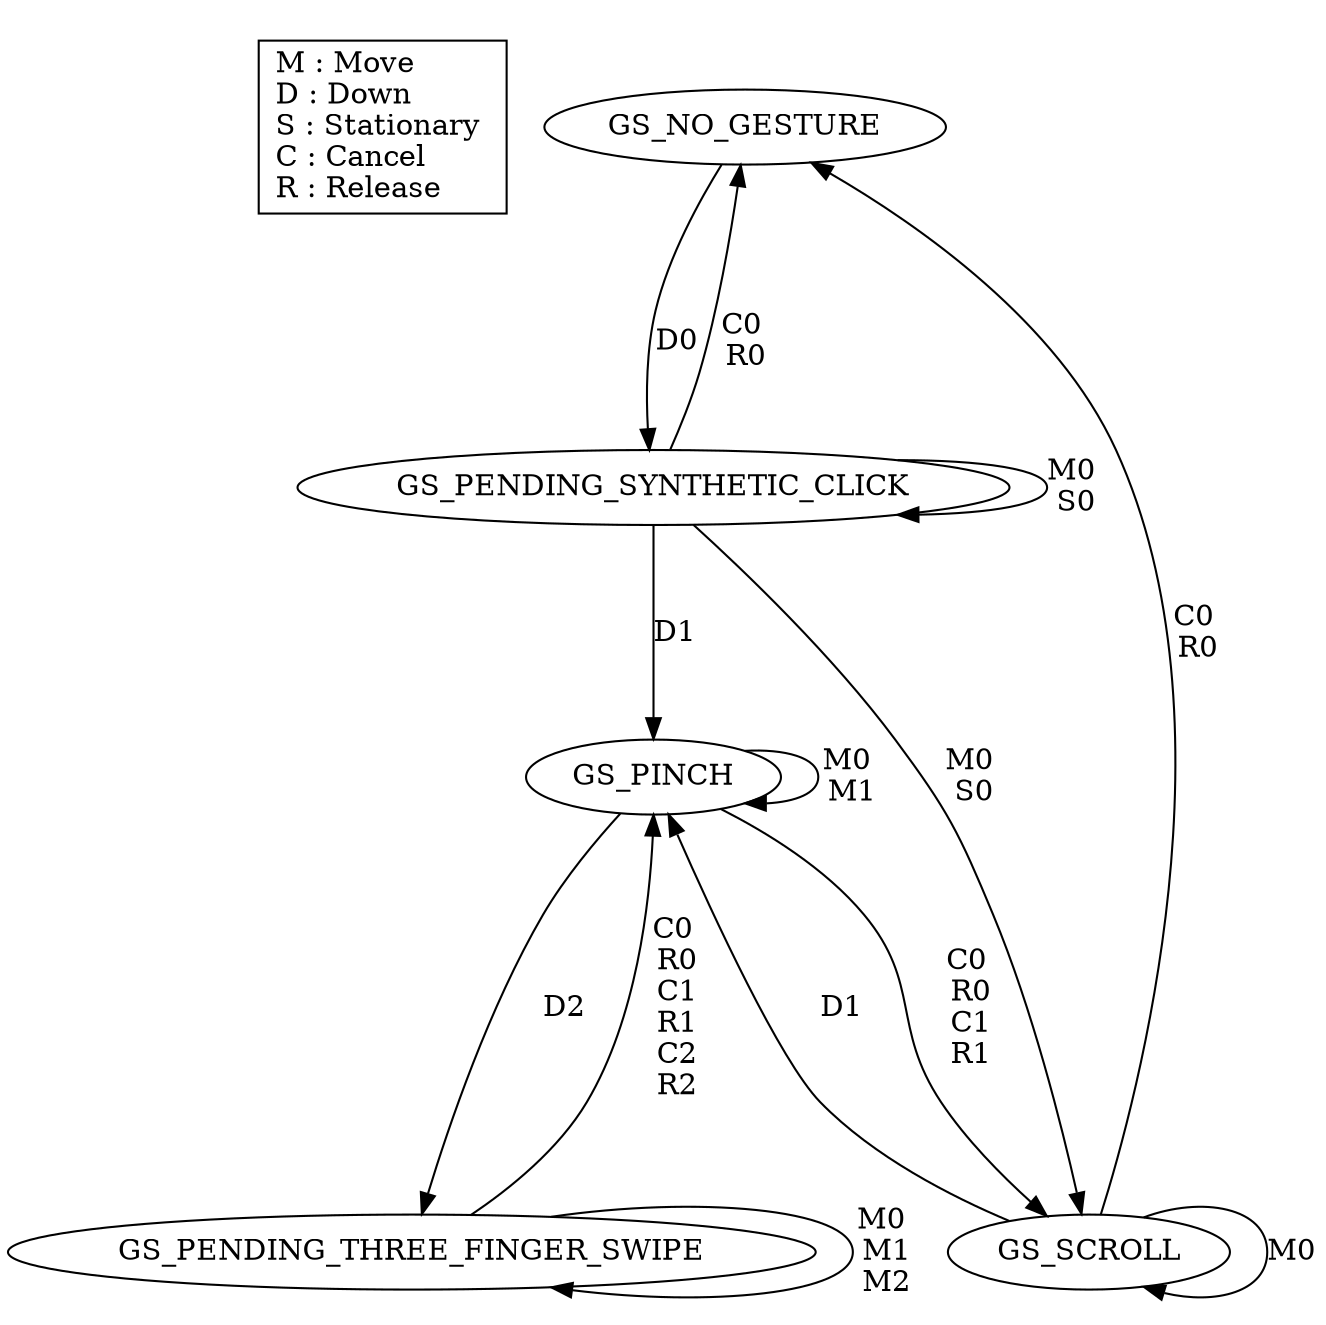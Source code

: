 // A diagram of the state machine found in gesture_sequence.cc
// To generate a pdf:
// dot -Tpdf -ooutput.pdf gestures.dot 
//
// If you alter this diagram, please update:
// sites.google.com/a/chromium.org/dev/developers/design-documents/aura/gesture-recognizer

digraph G {
ratio = 1;

legend[label = "{   \
M : Move          \l\
D : Down          \l\
S : Stationary    \l\
C : Cancel        \l\
R : Release       \l}"  
shape = record]

subgraph none_pending {
GS_NO_GESTURE ->  GS_PENDING_SYNTHETIC_CLICK [label= "D0"];
GS_PENDING_SYNTHETIC_CLICK ->  GS_SCROLL [label= "M0\n S0"];
GS_PENDING_SYNTHETIC_CLICK ->  GS_PENDING_SYNTHETIC_CLICK [label= "M0\n S0"];
GS_PENDING_SYNTHETIC_CLICK ->  GS_NO_GESTURE [label= "C0\n R0"];
}

GS_SCROLL ->  GS_SCROLL [label= "M0"];
GS_SCROLL ->  GS_NO_GESTURE [label= "C0\n R0\n"];
GS_PENDING_SYNTHETIC_CLICK ->  GS_PINCH [label= "D1"];
GS_SCROLL ->  GS_PINCH [label= "D1"];
GS_PINCH ->  GS_PINCH [label= "M0\n M1"];
GS_PINCH ->  GS_SCROLL [label= "C0\n R0\n C1\n R1"];

GS_PINCH -> GS_PENDING_THREE_FINGER_SWIPE [label= "D2"];
GS_PENDING_THREE_FINGER_SWIPE -> GS_PINCH [label= "C0\n R0\n C1\n R1\n C2\n R2"];
GS_PENDING_THREE_FINGER_SWIPE -> GS_PENDING_THREE_FINGER_SWIPE [label= "M0\n M1\n M2"];
}
